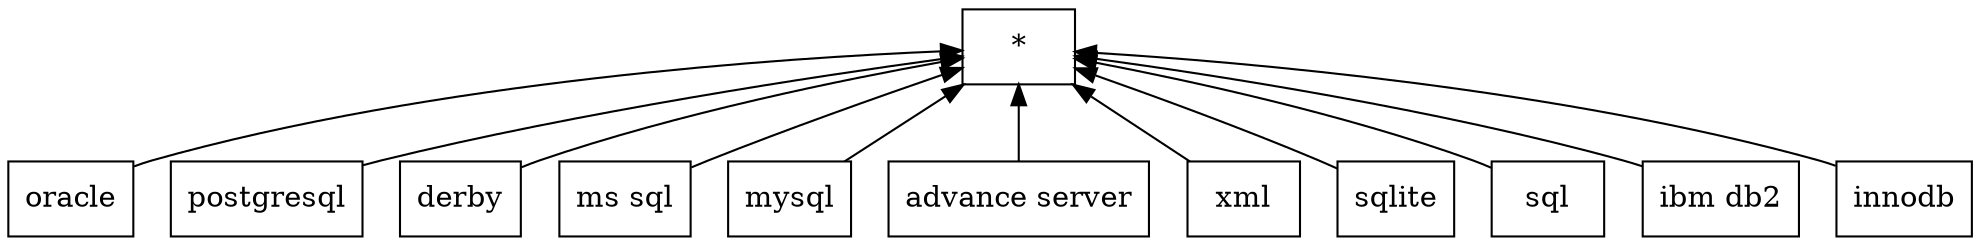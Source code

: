 digraph G { 
 rankdir=BT;
 subgraph ba { 
1 [shape=record,label="{oracle}"];
2 [shape=record,label="{postgresql}"];
3 [shape=record,label="{derby}"];
4 [shape=record,label="{ms sql}"];
5 [shape=record,label="{mysql}"];
6 [shape=record,label="{advance server}"];
7 [shape=record,label="{xml}"];
8 [shape=record,label="{sqlite}"];
9 [shape=record,label="{*}"];
10 [shape=record,label="{sql}"];
11 [shape=record,label="{ibm db2}"];
12 [shape=record,label="{innodb}"];
1 -> 9
2 -> 9
3 -> 9
4 -> 9
5 -> 9
6 -> 9
7 -> 9
8 -> 9
10 -> 9
11 -> 9
12 -> 9
}}